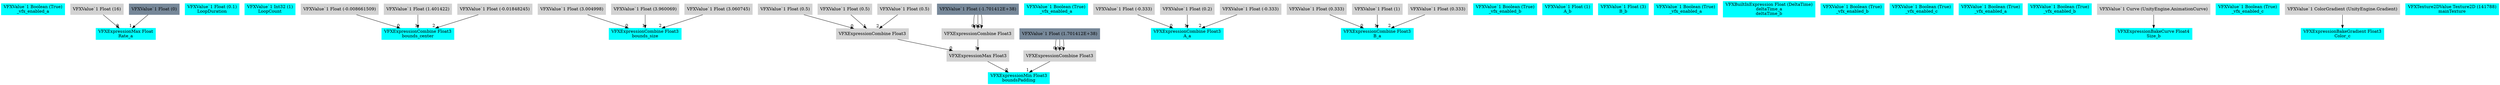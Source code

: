 digraph G {
node0 [shape="box" color="cyan" style="filled" label="VFXValue`1 Boolean (True)
_vfx_enabled_a"]
node1 [shape="box" color="cyan" style="filled" label="VFXExpressionMax Float
Rate_a"]
node2 [shape="box" color="lightgray" style="filled" label="VFXValue`1 Float (16)"]
node3 [shape="box" color="lightslategray" style="filled" label="VFXValue`1 Float (0)"]
node4 [shape="box" color="cyan" style="filled" label="VFXValue`1 Float (0.1)
LoopDuration"]
node5 [shape="box" color="cyan" style="filled" label="VFXValue`1 Int32 (1)
LoopCount"]
node6 [shape="box" color="cyan" style="filled" label="VFXExpressionCombine Float3
bounds_center"]
node7 [shape="box" color="lightgray" style="filled" label="VFXValue`1 Float (-0.008661509)"]
node8 [shape="box" color="lightgray" style="filled" label="VFXValue`1 Float (1.401422)"]
node9 [shape="box" color="lightgray" style="filled" label="VFXValue`1 Float (-0.01848245)"]
node10 [shape="box" color="cyan" style="filled" label="VFXExpressionCombine Float3
bounds_size"]
node11 [shape="box" color="lightgray" style="filled" label="VFXValue`1 Float (3.004998)"]
node12 [shape="box" color="lightgray" style="filled" label="VFXValue`1 Float (3.960069)"]
node13 [shape="box" color="lightgray" style="filled" label="VFXValue`1 Float (3.060745)"]
node14 [shape="box" color="cyan" style="filled" label="VFXExpressionMin Float3
boundsPadding"]
node15 [shape="box" color="lightgray" style="filled" label="VFXExpressionMax Float3"]
node16 [shape="box" color="lightgray" style="filled" label="VFXExpressionCombine Float3"]
node17 [shape="box" color="lightgray" style="filled" label="VFXValue`1 Float (0.5)"]
node18 [shape="box" color="lightgray" style="filled" label="VFXValue`1 Float (0.5)"]
node19 [shape="box" color="lightgray" style="filled" label="VFXValue`1 Float (0.5)"]
node20 [shape="box" color="lightgray" style="filled" label="VFXExpressionCombine Float3"]
node21 [shape="box" color="lightslategray" style="filled" label="VFXValue`1 Float (-1.701412E+38)"]
node22 [shape="box" color="lightgray" style="filled" label="VFXExpressionCombine Float3"]
node23 [shape="box" color="lightslategray" style="filled" label="VFXValue`1 Float (1.701412E+38)"]
node24 [shape="box" color="cyan" style="filled" label="VFXValue`1 Boolean (True)
_vfx_enabled_a"]
node25 [shape="box" color="cyan" style="filled" label="VFXExpressionCombine Float3
A_a"]
node26 [shape="box" color="lightgray" style="filled" label="VFXValue`1 Float (-0.333)"]
node27 [shape="box" color="lightgray" style="filled" label="VFXValue`1 Float (0.2)"]
node28 [shape="box" color="lightgray" style="filled" label="VFXValue`1 Float (-0.333)"]
node29 [shape="box" color="cyan" style="filled" label="VFXExpressionCombine Float3
B_a"]
node30 [shape="box" color="lightgray" style="filled" label="VFXValue`1 Float (0.333)"]
node31 [shape="box" color="lightgray" style="filled" label="VFXValue`1 Float (1)"]
node32 [shape="box" color="lightgray" style="filled" label="VFXValue`1 Float (0.333)"]
node33 [shape="box" color="cyan" style="filled" label="VFXValue`1 Boolean (True)
_vfx_enabled_b"]
node34 [shape="box" color="cyan" style="filled" label="VFXValue`1 Float (1)
A_b"]
node35 [shape="box" color="cyan" style="filled" label="VFXValue`1 Float (3)
B_b"]
node36 [shape="box" color="cyan" style="filled" label="VFXValue`1 Boolean (True)
_vfx_enabled_a"]
node37 [shape="box" color="cyan" style="filled" label="VFXBuiltInExpression Float (DeltaTime)
deltaTime_a
deltaTime_b"]
node38 [shape="box" color="cyan" style="filled" label="VFXValue`1 Boolean (True)
_vfx_enabled_b"]
node39 [shape="box" color="cyan" style="filled" label="VFXValue`1 Boolean (True)
_vfx_enabled_c"]
node40 [shape="box" color="cyan" style="filled" label="VFXValue`1 Boolean (True)
_vfx_enabled_a"]
node41 [shape="box" color="cyan" style="filled" label="VFXValue`1 Boolean (True)
_vfx_enabled_b"]
node42 [shape="box" color="cyan" style="filled" label="VFXExpressionBakeCurve Float4
Size_b"]
node43 [shape="box" color="lightgray" style="filled" label="VFXValue`1 Curve (UnityEngine.AnimationCurve)"]
node44 [shape="box" color="cyan" style="filled" label="VFXValue`1 Boolean (True)
_vfx_enabled_c"]
node45 [shape="box" color="cyan" style="filled" label="VFXExpressionBakeGradient Float3
Color_c"]
node46 [shape="box" color="lightgray" style="filled" label="VFXValue`1 ColorGradient (UnityEngine.Gradient)"]
node47 [shape="box" color="cyan" style="filled" label="VFXTexture2DValue Texture2D (141788)
mainTexture"]
node2 -> node1 [headlabel="0"]
node3 -> node1 [headlabel="1"]
node7 -> node6 [headlabel="0"]
node8 -> node6 [headlabel="1"]
node9 -> node6 [headlabel="2"]
node11 -> node10 [headlabel="0"]
node12 -> node10 [headlabel="1"]
node13 -> node10 [headlabel="2"]
node15 -> node14 [headlabel="0"]
node22 -> node14 [headlabel="1"]
node16 -> node15 [headlabel="0"]
node20 -> node15 [headlabel="1"]
node17 -> node16 [headlabel="0"]
node18 -> node16 [headlabel="1"]
node19 -> node16 [headlabel="2"]
node21 -> node20 [headlabel="0"]
node21 -> node20 [headlabel="1"]
node21 -> node20 [headlabel="2"]
node23 -> node22 [headlabel="0"]
node23 -> node22 [headlabel="1"]
node23 -> node22 [headlabel="2"]
node26 -> node25 [headlabel="0"]
node27 -> node25 [headlabel="1"]
node28 -> node25 [headlabel="2"]
node30 -> node29 [headlabel="0"]
node31 -> node29 [headlabel="1"]
node32 -> node29 [headlabel="2"]
node43 -> node42 
node46 -> node45 
}
